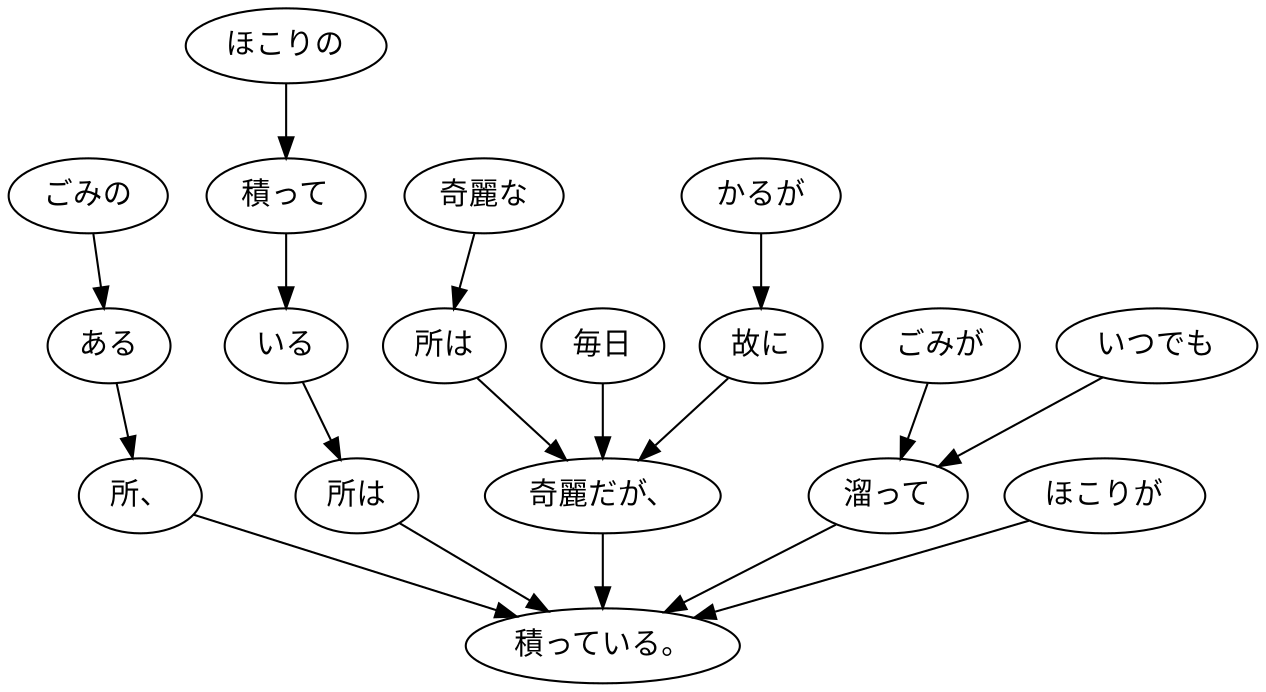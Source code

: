 digraph graph6410 {
	node0 [label="かるが"];
	node1 [label="故に"];
	node2 [label="奇麗な"];
	node3 [label="所は"];
	node4 [label="毎日"];
	node5 [label="奇麗だが、"];
	node6 [label="ごみの"];
	node7 [label="ある"];
	node8 [label="所、"];
	node9 [label="ほこりの"];
	node10 [label="積って"];
	node11 [label="いる"];
	node12 [label="所は"];
	node13 [label="いつでも"];
	node14 [label="ごみが"];
	node15 [label="溜って"];
	node16 [label="ほこりが"];
	node17 [label="積っている。"];
	node0 -> node1;
	node1 -> node5;
	node2 -> node3;
	node3 -> node5;
	node4 -> node5;
	node5 -> node17;
	node6 -> node7;
	node7 -> node8;
	node8 -> node17;
	node9 -> node10;
	node10 -> node11;
	node11 -> node12;
	node12 -> node17;
	node13 -> node15;
	node14 -> node15;
	node15 -> node17;
	node16 -> node17;
}

